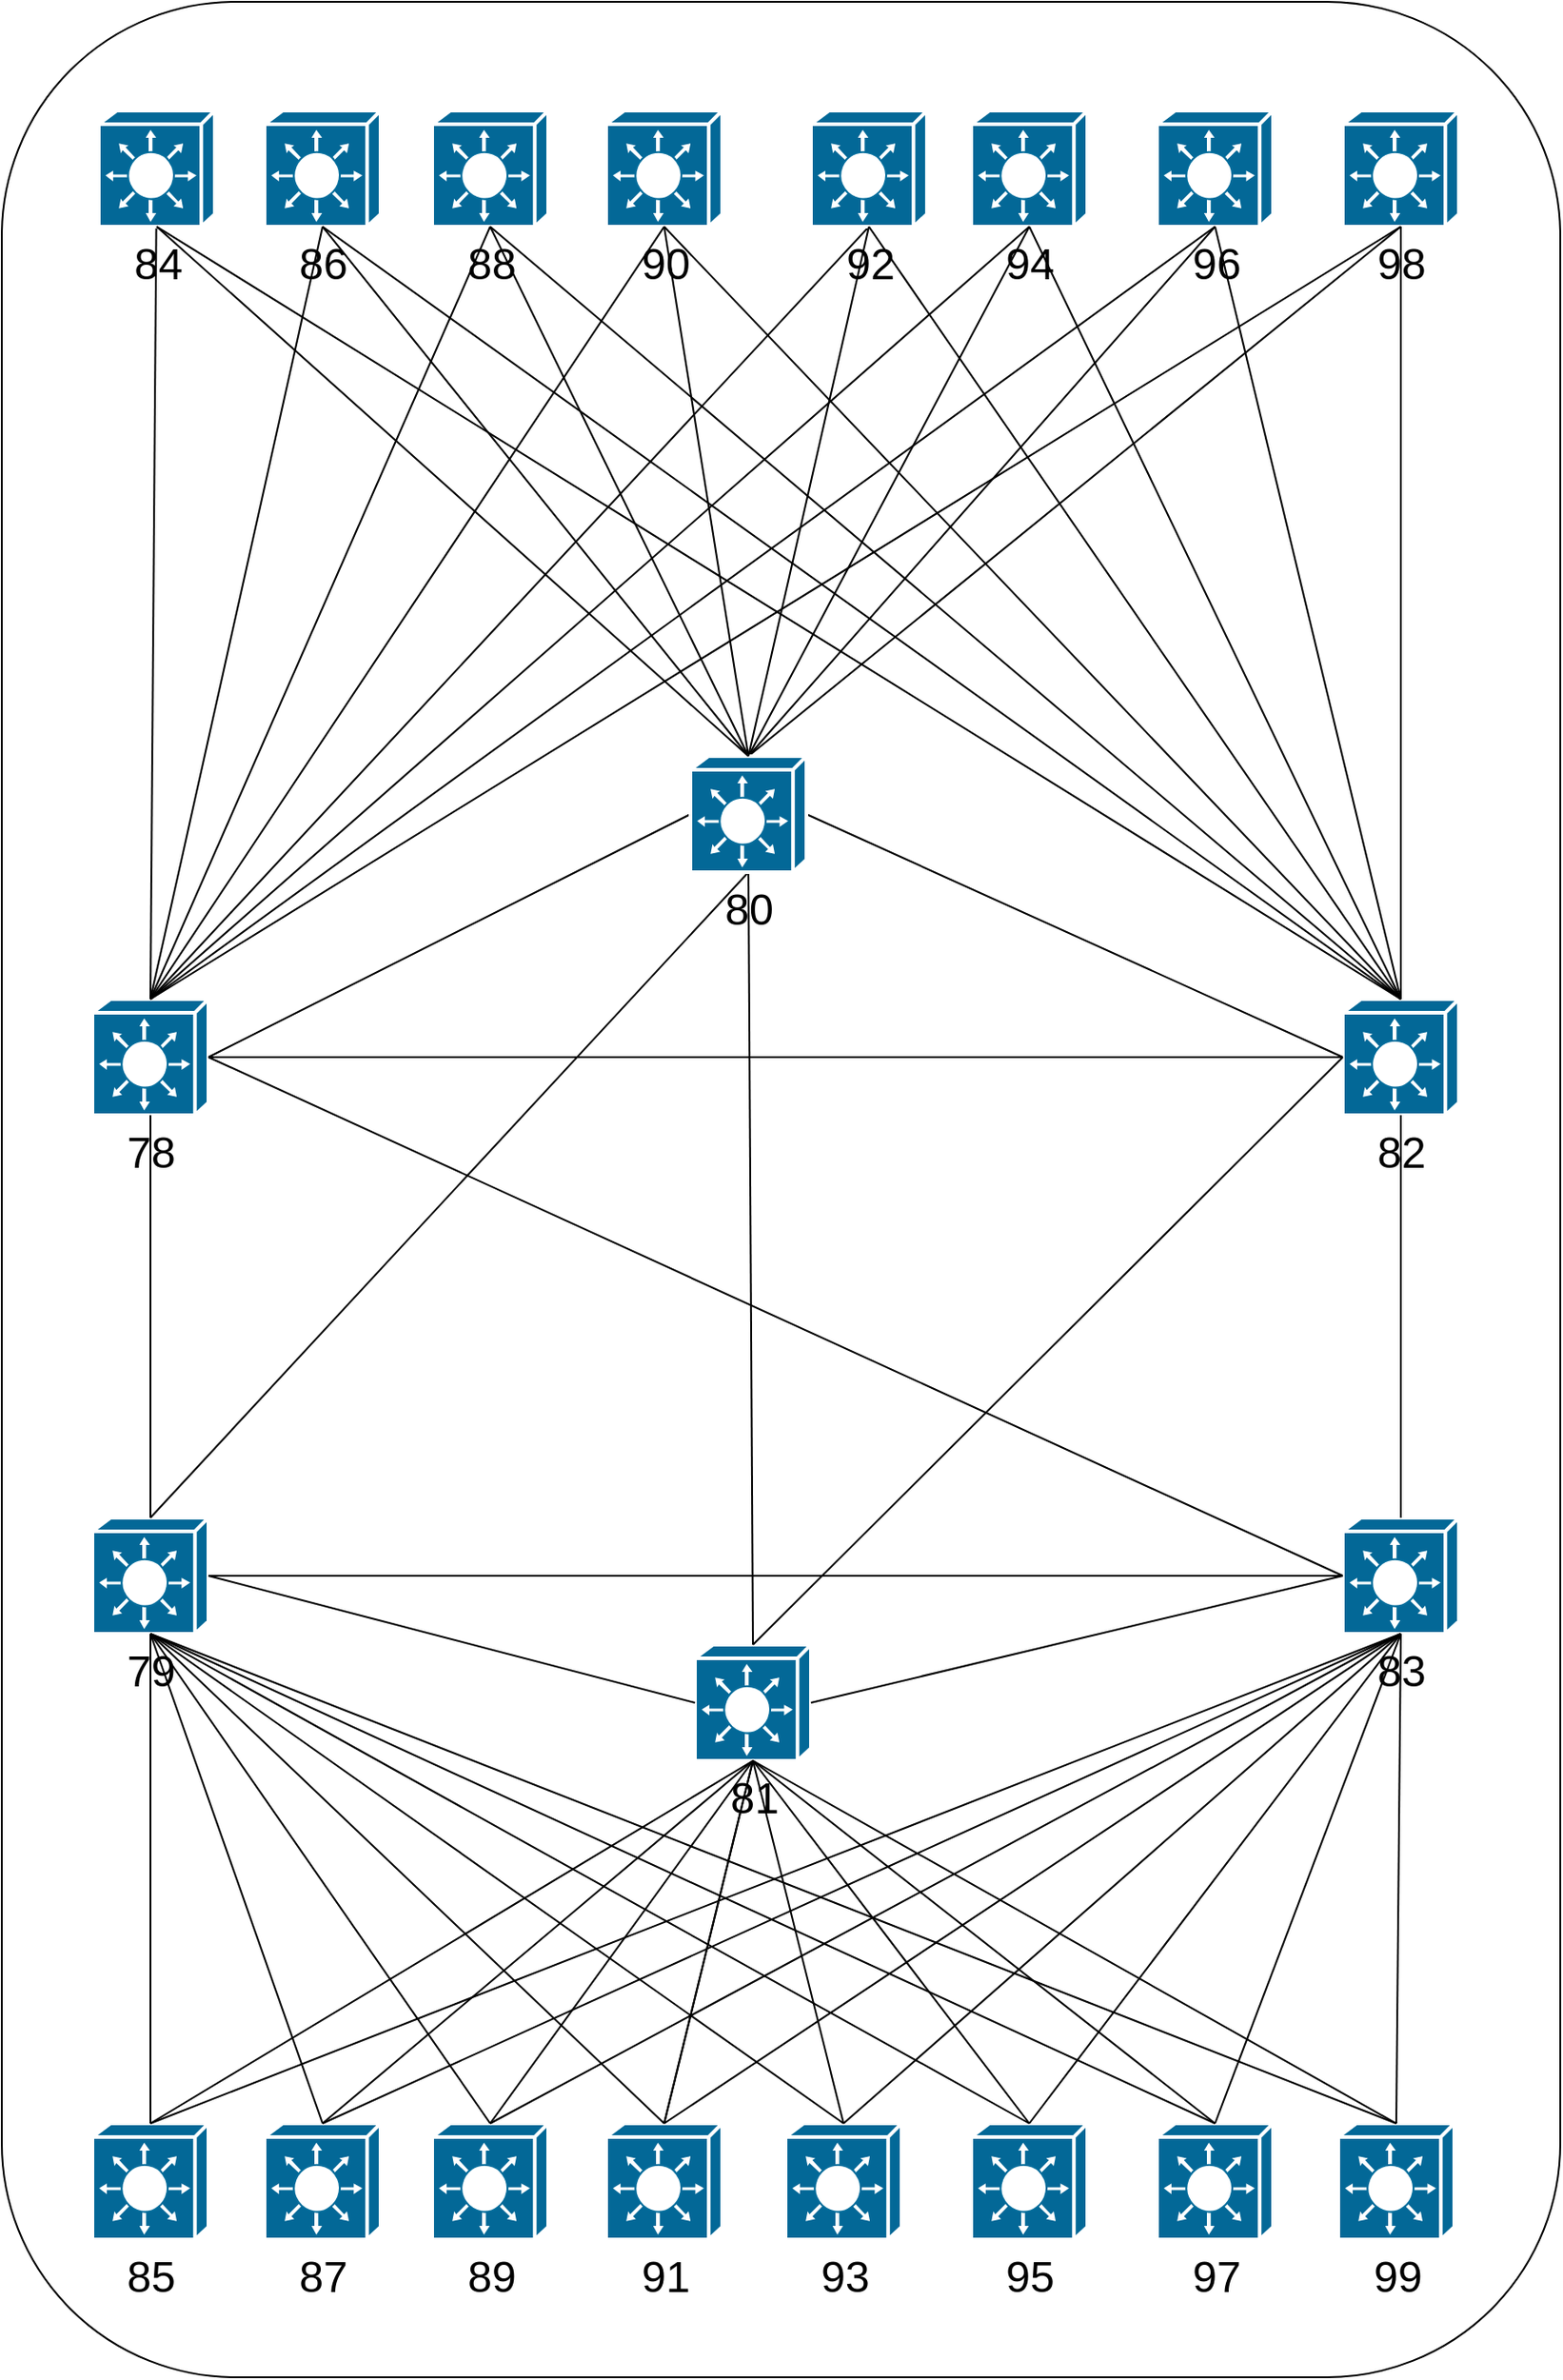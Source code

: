 <mxfile version="14.1.8" type="device"><diagram id="rjde7laMvs6sN96tIrLQ" name="第 1 页"><mxGraphModel dx="5938" dy="4335" grid="1" gridSize="10" guides="1" tooltips="1" connect="1" arrows="1" fold="1" page="1" pageScale="1" pageWidth="827" pageHeight="1169" math="0" shadow="0"><root><mxCell id="0"/><mxCell id="1" parent="0"/><mxCell id="GCn8qWhT5iNc4XvCIZ07-1" value="" style="rounded=1;whiteSpace=wrap;html=1;" vertex="1" parent="1"><mxGeometry x="-2080" y="-1810" width="860" height="1310" as="geometry"/></mxCell><mxCell id="k5Slgiz3u0Eqy7hsrKSK-93" value="&lt;font style=&quot;font-size: 24px&quot;&gt;78&lt;/font&gt;" style="shape=mxgraph.cisco.switches.layer_3_switch;html=1;pointerEvents=1;dashed=0;fillColor=#036897;strokeColor=#ffffff;strokeWidth=2;verticalLabelPosition=bottom;verticalAlign=top;align=center;outlineConnect=0;" parent="1" vertex="1"><mxGeometry x="-2030" y="-1260" width="64" height="64" as="geometry"/></mxCell><mxCell id="k5Slgiz3u0Eqy7hsrKSK-94" value="&lt;font style=&quot;font-size: 24px&quot;&gt;79&lt;/font&gt;" style="shape=mxgraph.cisco.switches.layer_3_switch;html=1;pointerEvents=1;dashed=0;fillColor=#036897;strokeColor=#ffffff;strokeWidth=2;verticalLabelPosition=bottom;verticalAlign=top;align=center;outlineConnect=0;" parent="1" vertex="1"><mxGeometry x="-2030" y="-974" width="64" height="64" as="geometry"/></mxCell><mxCell id="k5Slgiz3u0Eqy7hsrKSK-96" value="&lt;font style=&quot;font-size: 24px&quot;&gt;81&lt;/font&gt;" style="shape=mxgraph.cisco.switches.layer_3_switch;html=1;pointerEvents=1;dashed=0;fillColor=#036897;strokeColor=#ffffff;strokeWidth=2;verticalLabelPosition=bottom;verticalAlign=top;align=center;outlineConnect=0;" parent="1" vertex="1"><mxGeometry x="-1697.5" y="-904" width="64" height="64" as="geometry"/></mxCell><mxCell id="k5Slgiz3u0Eqy7hsrKSK-97" value="&lt;span style=&quot;font-size: 24px&quot;&gt;82&lt;/span&gt;" style="shape=mxgraph.cisco.switches.layer_3_switch;html=1;pointerEvents=1;dashed=0;fillColor=#036897;strokeColor=#ffffff;strokeWidth=2;verticalLabelPosition=bottom;verticalAlign=top;align=center;outlineConnect=0;" parent="1" vertex="1"><mxGeometry x="-1340" y="-1260" width="64" height="64" as="geometry"/></mxCell><mxCell id="k5Slgiz3u0Eqy7hsrKSK-98" value="&lt;font style=&quot;font-size: 24px&quot;&gt;83&lt;/font&gt;" style="shape=mxgraph.cisco.switches.layer_3_switch;html=1;pointerEvents=1;dashed=0;fillColor=#036897;strokeColor=#ffffff;strokeWidth=2;verticalLabelPosition=bottom;verticalAlign=top;align=center;outlineConnect=0;" parent="1" vertex="1"><mxGeometry x="-1340" y="-974" width="64" height="64" as="geometry"/></mxCell><mxCell id="k5Slgiz3u0Eqy7hsrKSK-100" value="&lt;font style=&quot;font-size: 24px&quot;&gt;85&lt;/font&gt;" style="shape=mxgraph.cisco.switches.layer_3_switch;html=1;pointerEvents=1;dashed=0;fillColor=#036897;strokeColor=#ffffff;strokeWidth=2;verticalLabelPosition=bottom;verticalAlign=top;align=center;outlineConnect=0;" parent="1" vertex="1"><mxGeometry x="-2030" y="-640" width="64" height="64" as="geometry"/></mxCell><mxCell id="k5Slgiz3u0Eqy7hsrKSK-101" value="&lt;font style=&quot;font-size: 24px&quot;&gt;86&lt;/font&gt;" style="shape=mxgraph.cisco.switches.layer_3_switch;html=1;pointerEvents=1;dashed=0;fillColor=#036897;strokeColor=#ffffff;strokeWidth=2;verticalLabelPosition=bottom;verticalAlign=top;align=center;outlineConnect=0;" parent="1" vertex="1"><mxGeometry x="-1935" y="-1750" width="64" height="64" as="geometry"/></mxCell><mxCell id="k5Slgiz3u0Eqy7hsrKSK-102" value="&lt;font style=&quot;font-size: 24px&quot;&gt;87&lt;/font&gt;" style="shape=mxgraph.cisco.switches.layer_3_switch;html=1;pointerEvents=1;dashed=0;fillColor=#036897;strokeColor=#ffffff;strokeWidth=2;verticalLabelPosition=bottom;verticalAlign=top;align=center;outlineConnect=0;" parent="1" vertex="1"><mxGeometry x="-1935" y="-640" width="64" height="64" as="geometry"/></mxCell><mxCell id="k5Slgiz3u0Eqy7hsrKSK-103" value="&lt;font style=&quot;font-size: 24px&quot;&gt;88&lt;/font&gt;" style="shape=mxgraph.cisco.switches.layer_3_switch;html=1;pointerEvents=1;dashed=0;fillColor=#036897;strokeColor=#ffffff;strokeWidth=2;verticalLabelPosition=bottom;verticalAlign=top;align=center;outlineConnect=0;" parent="1" vertex="1"><mxGeometry x="-1842.5" y="-1750" width="64" height="64" as="geometry"/></mxCell><mxCell id="k5Slgiz3u0Eqy7hsrKSK-104" value="&lt;font style=&quot;font-size: 24px&quot;&gt;89&lt;/font&gt;" style="shape=mxgraph.cisco.switches.layer_3_switch;html=1;pointerEvents=1;dashed=0;fillColor=#036897;strokeColor=#ffffff;strokeWidth=2;verticalLabelPosition=bottom;verticalAlign=top;align=center;outlineConnect=0;" parent="1" vertex="1"><mxGeometry x="-1842.5" y="-640" width="64" height="64" as="geometry"/></mxCell><mxCell id="k5Slgiz3u0Eqy7hsrKSK-105" value="&lt;font style=&quot;font-size: 24px&quot;&gt;90&lt;/font&gt;" style="shape=mxgraph.cisco.switches.layer_3_switch;html=1;pointerEvents=1;dashed=0;fillColor=#036897;strokeColor=#ffffff;strokeWidth=2;verticalLabelPosition=bottom;verticalAlign=top;align=center;outlineConnect=0;" parent="1" vertex="1"><mxGeometry x="-1746.5" y="-1750" width="64" height="64" as="geometry"/></mxCell><mxCell id="k5Slgiz3u0Eqy7hsrKSK-106" value="&lt;font style=&quot;font-size: 24px&quot;&gt;91&lt;/font&gt;" style="shape=mxgraph.cisco.switches.layer_3_switch;html=1;pointerEvents=1;dashed=0;fillColor=#036897;strokeColor=#ffffff;strokeWidth=2;verticalLabelPosition=bottom;verticalAlign=top;align=center;outlineConnect=0;" parent="1" vertex="1"><mxGeometry x="-1746.5" y="-640" width="64" height="64" as="geometry"/></mxCell><mxCell id="k5Slgiz3u0Eqy7hsrKSK-108" value="&lt;font style=&quot;font-size: 24px&quot;&gt;93&lt;/font&gt;" style="shape=mxgraph.cisco.switches.layer_3_switch;html=1;pointerEvents=1;dashed=0;fillColor=#036897;strokeColor=#ffffff;strokeWidth=2;verticalLabelPosition=bottom;verticalAlign=top;align=center;outlineConnect=0;" parent="1" vertex="1"><mxGeometry x="-1647.5" y="-640" width="64" height="64" as="geometry"/></mxCell><mxCell id="k5Slgiz3u0Eqy7hsrKSK-109" value="&lt;font style=&quot;font-size: 24px&quot;&gt;94&lt;/font&gt;" style="shape=mxgraph.cisco.switches.layer_3_switch;html=1;pointerEvents=1;dashed=0;fillColor=#036897;strokeColor=#ffffff;strokeWidth=2;verticalLabelPosition=bottom;verticalAlign=top;align=center;outlineConnect=0;" parent="1" vertex="1"><mxGeometry x="-1545" y="-1750" width="64" height="64" as="geometry"/></mxCell><mxCell id="k5Slgiz3u0Eqy7hsrKSK-110" value="&lt;font style=&quot;font-size: 24px&quot;&gt;95&lt;/font&gt;" style="shape=mxgraph.cisco.switches.layer_3_switch;html=1;pointerEvents=1;dashed=0;fillColor=#036897;strokeColor=#ffffff;strokeWidth=2;verticalLabelPosition=bottom;verticalAlign=top;align=center;outlineConnect=0;" parent="1" vertex="1"><mxGeometry x="-1545" y="-640" width="64" height="64" as="geometry"/></mxCell><mxCell id="k5Slgiz3u0Eqy7hsrKSK-111" value="&lt;font style=&quot;font-size: 24px&quot;&gt;96&lt;/font&gt;" style="shape=mxgraph.cisco.switches.layer_3_switch;html=1;pointerEvents=1;dashed=0;fillColor=#036897;strokeColor=#ffffff;strokeWidth=2;verticalLabelPosition=bottom;verticalAlign=top;align=center;outlineConnect=0;" parent="1" vertex="1"><mxGeometry x="-1442.5" y="-1750" width="64" height="64" as="geometry"/></mxCell><mxCell id="k5Slgiz3u0Eqy7hsrKSK-112" value="&lt;font style=&quot;font-size: 24px&quot;&gt;97&lt;/font&gt;" style="shape=mxgraph.cisco.switches.layer_3_switch;html=1;pointerEvents=1;dashed=0;fillColor=#036897;strokeColor=#ffffff;strokeWidth=2;verticalLabelPosition=bottom;verticalAlign=top;align=center;outlineConnect=0;" parent="1" vertex="1"><mxGeometry x="-1442.5" y="-640" width="64" height="64" as="geometry"/></mxCell><mxCell id="k5Slgiz3u0Eqy7hsrKSK-113" value="&lt;font style=&quot;font-size: 24px&quot;&gt;98&lt;/font&gt;" style="shape=mxgraph.cisco.switches.layer_3_switch;html=1;pointerEvents=1;dashed=0;fillColor=#036897;strokeColor=#ffffff;strokeWidth=2;verticalLabelPosition=bottom;verticalAlign=top;align=center;outlineConnect=0;" parent="1" vertex="1"><mxGeometry x="-1340" y="-1750" width="64" height="64" as="geometry"/></mxCell><mxCell id="k5Slgiz3u0Eqy7hsrKSK-114" value="&lt;font style=&quot;font-size: 24px&quot;&gt;99&lt;/font&gt;" style="shape=mxgraph.cisco.switches.layer_3_switch;html=1;pointerEvents=1;dashed=0;fillColor=#036897;strokeColor=#ffffff;strokeWidth=2;verticalLabelPosition=bottom;verticalAlign=top;align=center;outlineConnect=0;" parent="1" vertex="1"><mxGeometry x="-1342.5" y="-640" width="64" height="64" as="geometry"/></mxCell><mxCell id="k5Slgiz3u0Eqy7hsrKSK-504" value="" style="endArrow=none;html=1;entryX=0.5;entryY=0;entryDx=0;entryDy=0;entryPerimeter=0;exitX=0.5;exitY=1;exitDx=0;exitDy=0;exitPerimeter=0;" parent="1" source="k5Slgiz3u0Eqy7hsrKSK-93" target="k5Slgiz3u0Eqy7hsrKSK-94" edge="1"><mxGeometry width="50" height="50" relative="1" as="geometry"><mxPoint x="-2078" y="-454" as="sourcePoint"/><mxPoint x="-2028" y="-504" as="targetPoint"/></mxGeometry></mxCell><mxCell id="k5Slgiz3u0Eqy7hsrKSK-505" value="" style="endArrow=none;html=1;exitX=1;exitY=0.5;exitDx=0;exitDy=0;exitPerimeter=0;entryX=0;entryY=0.5;entryDx=0;entryDy=0;entryPerimeter=0;" parent="1" source="k5Slgiz3u0Eqy7hsrKSK-93" target="k5Slgiz3u0Eqy7hsrKSK-95" edge="1"><mxGeometry width="50" height="50" relative="1" as="geometry"><mxPoint x="-2078" y="-454" as="sourcePoint"/><mxPoint x="-2028" y="-504" as="targetPoint"/></mxGeometry></mxCell><mxCell id="k5Slgiz3u0Eqy7hsrKSK-506" value="" style="endArrow=none;html=1;exitX=1;exitY=0.5;exitDx=0;exitDy=0;exitPerimeter=0;entryX=0;entryY=0.5;entryDx=0;entryDy=0;entryPerimeter=0;" parent="1" source="k5Slgiz3u0Eqy7hsrKSK-93" target="k5Slgiz3u0Eqy7hsrKSK-98" edge="1"><mxGeometry width="50" height="50" relative="1" as="geometry"><mxPoint x="-2138" y="-264" as="sourcePoint"/><mxPoint x="-2028" y="-504" as="targetPoint"/></mxGeometry></mxCell><mxCell id="k5Slgiz3u0Eqy7hsrKSK-507" value="" style="endArrow=none;html=1;exitX=0;exitY=0.5;exitDx=0;exitDy=0;exitPerimeter=0;entryX=1;entryY=0.5;entryDx=0;entryDy=0;entryPerimeter=0;" parent="1" source="k5Slgiz3u0Eqy7hsrKSK-97" target="k5Slgiz3u0Eqy7hsrKSK-93" edge="1"><mxGeometry width="50" height="50" relative="1" as="geometry"><mxPoint x="-2608" y="-174" as="sourcePoint"/><mxPoint x="-2338" y="-284" as="targetPoint"/></mxGeometry></mxCell><mxCell id="k5Slgiz3u0Eqy7hsrKSK-508" value="" style="endArrow=none;html=1;entryX=0.5;entryY=0;entryDx=0;entryDy=0;entryPerimeter=0;" parent="1" source="k5Slgiz3u0Eqy7hsrKSK-99" target="k5Slgiz3u0Eqy7hsrKSK-93" edge="1"><mxGeometry width="50" height="50" relative="1" as="geometry"><mxPoint x="-2110" y="-1722" as="sourcePoint"/><mxPoint x="-2678" y="66" as="targetPoint"/></mxGeometry></mxCell><mxCell id="k5Slgiz3u0Eqy7hsrKSK-509" value="" style="endArrow=none;html=1;entryX=0.5;entryY=0;entryDx=0;entryDy=0;entryPerimeter=0;exitX=0.5;exitY=1;exitDx=0;exitDy=0;exitPerimeter=0;" parent="1" source="k5Slgiz3u0Eqy7hsrKSK-103" target="k5Slgiz3u0Eqy7hsrKSK-93" edge="1"><mxGeometry width="50" height="50" relative="1" as="geometry"><mxPoint x="-2178" y="-174" as="sourcePoint"/><mxPoint x="-2128" y="-224" as="targetPoint"/></mxGeometry></mxCell><mxCell id="k5Slgiz3u0Eqy7hsrKSK-510" value="" style="endArrow=none;html=1;exitX=0.5;exitY=0;exitDx=0;exitDy=0;exitPerimeter=0;entryX=0.5;entryY=1;entryDx=0;entryDy=0;entryPerimeter=0;" parent="1" source="k5Slgiz3u0Eqy7hsrKSK-93" target="k5Slgiz3u0Eqy7hsrKSK-105" edge="1"><mxGeometry width="50" height="50" relative="1" as="geometry"><mxPoint x="-2178" y="-174" as="sourcePoint"/><mxPoint x="-2128" y="-224" as="targetPoint"/></mxGeometry></mxCell><mxCell id="k5Slgiz3u0Eqy7hsrKSK-511" value="" style="endArrow=none;html=1;entryX=0.5;entryY=0;entryDx=0;entryDy=0;entryPerimeter=0;exitX=0.5;exitY=1;exitDx=0;exitDy=0;exitPerimeter=0;" parent="1" source="k5Slgiz3u0Eqy7hsrKSK-101" target="k5Slgiz3u0Eqy7hsrKSK-93" edge="1"><mxGeometry width="50" height="50" relative="1" as="geometry"><mxPoint x="-2178" y="-174" as="sourcePoint"/><mxPoint x="-2128" y="-224" as="targetPoint"/></mxGeometry></mxCell><mxCell id="k5Slgiz3u0Eqy7hsrKSK-512" value="" style="endArrow=none;html=1;exitX=0.5;exitY=1;exitDx=0;exitDy=0;exitPerimeter=0;entryX=0.5;entryY=0;entryDx=0;entryDy=0;entryPerimeter=0;" parent="1" source="k5Slgiz3u0Eqy7hsrKSK-107" target="k5Slgiz3u0Eqy7hsrKSK-93" edge="1"><mxGeometry width="50" height="50" relative="1" as="geometry"><mxPoint x="-2178" y="-174" as="sourcePoint"/><mxPoint x="-1998" y="-1254" as="targetPoint"/></mxGeometry></mxCell><mxCell id="k5Slgiz3u0Eqy7hsrKSK-513" value="" style="endArrow=none;html=1;exitX=0.5;exitY=0;exitDx=0;exitDy=0;exitPerimeter=0;entryX=0.5;entryY=1;entryDx=0;entryDy=0;entryPerimeter=0;" parent="1" source="k5Slgiz3u0Eqy7hsrKSK-93" target="k5Slgiz3u0Eqy7hsrKSK-111" edge="1"><mxGeometry width="50" height="50" relative="1" as="geometry"><mxPoint x="-2178" y="-374" as="sourcePoint"/><mxPoint x="-2128" y="-424" as="targetPoint"/></mxGeometry></mxCell><mxCell id="k5Slgiz3u0Eqy7hsrKSK-517" value="" style="endArrow=none;html=1;exitX=0.5;exitY=1;exitDx=0;exitDy=0;exitPerimeter=0;entryX=0.5;entryY=0;entryDx=0;entryDy=0;entryPerimeter=0;" parent="1" source="k5Slgiz3u0Eqy7hsrKSK-113" target="k5Slgiz3u0Eqy7hsrKSK-93" edge="1"><mxGeometry width="50" height="50" relative="1" as="geometry"><mxPoint x="-2628" y="26" as="sourcePoint"/><mxPoint x="-2578" y="-24" as="targetPoint"/></mxGeometry></mxCell><mxCell id="k5Slgiz3u0Eqy7hsrKSK-518" value="" style="endArrow=none;html=1;entryX=0.5;entryY=0;entryDx=0;entryDy=0;entryPerimeter=0;exitX=0.5;exitY=1;exitDx=0;exitDy=0;exitPerimeter=0;" parent="1" source="k5Slgiz3u0Eqy7hsrKSK-95" target="k5Slgiz3u0Eqy7hsrKSK-94" edge="1"><mxGeometry width="50" height="50" relative="1" as="geometry"><mxPoint x="-2628" y="-374" as="sourcePoint"/><mxPoint x="-2578" y="-424" as="targetPoint"/></mxGeometry></mxCell><mxCell id="k5Slgiz3u0Eqy7hsrKSK-519" value="" style="endArrow=none;html=1;entryX=1;entryY=0.5;entryDx=0;entryDy=0;entryPerimeter=0;exitX=0;exitY=0.5;exitDx=0;exitDy=0;exitPerimeter=0;" parent="1" source="k5Slgiz3u0Eqy7hsrKSK-96" target="k5Slgiz3u0Eqy7hsrKSK-94" edge="1"><mxGeometry width="50" height="50" relative="1" as="geometry"><mxPoint x="-2628" y="-374" as="sourcePoint"/><mxPoint x="-2578" y="-424" as="targetPoint"/></mxGeometry></mxCell><mxCell id="k5Slgiz3u0Eqy7hsrKSK-521" value="" style="endArrow=none;html=1;entryX=0;entryY=0.5;entryDx=0;entryDy=0;entryPerimeter=0;exitX=1;exitY=0.5;exitDx=0;exitDy=0;exitPerimeter=0;" parent="1" source="k5Slgiz3u0Eqy7hsrKSK-94" target="k5Slgiz3u0Eqy7hsrKSK-98" edge="1"><mxGeometry width="50" height="50" relative="1" as="geometry"><mxPoint x="-2628" y="-654" as="sourcePoint"/><mxPoint x="-2578" y="-704" as="targetPoint"/></mxGeometry></mxCell><mxCell id="k5Slgiz3u0Eqy7hsrKSK-522" value="" style="endArrow=none;html=1;entryX=0.5;entryY=1;entryDx=0;entryDy=0;entryPerimeter=0;exitX=0.5;exitY=0;exitDx=0;exitDy=0;exitPerimeter=0;" parent="1" source="k5Slgiz3u0Eqy7hsrKSK-100" target="k5Slgiz3u0Eqy7hsrKSK-94" edge="1"><mxGeometry width="50" height="50" relative="1" as="geometry"><mxPoint x="-2628" y="-454" as="sourcePoint"/><mxPoint x="-2578" y="-504" as="targetPoint"/></mxGeometry></mxCell><mxCell id="k5Slgiz3u0Eqy7hsrKSK-523" value="" style="endArrow=none;html=1;entryX=0.5;entryY=1;entryDx=0;entryDy=0;entryPerimeter=0;exitX=0.5;exitY=0;exitDx=0;exitDy=0;exitPerimeter=0;" parent="1" source="k5Slgiz3u0Eqy7hsrKSK-102" target="k5Slgiz3u0Eqy7hsrKSK-94" edge="1"><mxGeometry width="50" height="50" relative="1" as="geometry"><mxPoint x="-2398" y="-274" as="sourcePoint"/><mxPoint x="-2578" y="-504" as="targetPoint"/></mxGeometry></mxCell><mxCell id="k5Slgiz3u0Eqy7hsrKSK-524" value="" style="endArrow=none;html=1;entryX=0.5;entryY=0;entryDx=0;entryDy=0;entryPerimeter=0;exitX=0.5;exitY=1;exitDx=0;exitDy=0;exitPerimeter=0;" parent="1" source="k5Slgiz3u0Eqy7hsrKSK-94" target="k5Slgiz3u0Eqy7hsrKSK-104" edge="1"><mxGeometry width="50" height="50" relative="1" as="geometry"><mxPoint x="-2628" y="-454" as="sourcePoint"/><mxPoint x="-2578" y="-504" as="targetPoint"/></mxGeometry></mxCell><mxCell id="k5Slgiz3u0Eqy7hsrKSK-525" value="" style="endArrow=none;html=1;entryX=0.5;entryY=1;entryDx=0;entryDy=0;entryPerimeter=0;exitX=0.5;exitY=0;exitDx=0;exitDy=0;exitPerimeter=0;" parent="1" source="k5Slgiz3u0Eqy7hsrKSK-108" target="k5Slgiz3u0Eqy7hsrKSK-94" edge="1"><mxGeometry width="50" height="50" relative="1" as="geometry"><mxPoint x="-2628" y="-454" as="sourcePoint"/><mxPoint x="-2578" y="-504" as="targetPoint"/></mxGeometry></mxCell><mxCell id="k5Slgiz3u0Eqy7hsrKSK-526" value="" style="endArrow=none;html=1;entryX=0.5;entryY=1;entryDx=0;entryDy=0;entryPerimeter=0;exitX=0.5;exitY=0;exitDx=0;exitDy=0;exitPerimeter=0;" parent="1" source="k5Slgiz3u0Eqy7hsrKSK-112" target="k5Slgiz3u0Eqy7hsrKSK-94" edge="1"><mxGeometry width="50" height="50" relative="1" as="geometry"><mxPoint x="-2628" y="-454" as="sourcePoint"/><mxPoint x="-2578" y="-504" as="targetPoint"/></mxGeometry></mxCell><mxCell id="k5Slgiz3u0Eqy7hsrKSK-527" value="" style="endArrow=none;html=1;entryX=0.5;entryY=1;entryDx=0;entryDy=0;entryPerimeter=0;exitX=0.5;exitY=0;exitDx=0;exitDy=0;exitPerimeter=0;" parent="1" source="k5Slgiz3u0Eqy7hsrKSK-110" target="k5Slgiz3u0Eqy7hsrKSK-94" edge="1"><mxGeometry width="50" height="50" relative="1" as="geometry"><mxPoint x="-2628" y="-454" as="sourcePoint"/><mxPoint x="-2578" y="-504" as="targetPoint"/></mxGeometry></mxCell><mxCell id="k5Slgiz3u0Eqy7hsrKSK-528" value="" style="endArrow=none;html=1;entryX=0.5;entryY=1;entryDx=0;entryDy=0;entryPerimeter=0;exitX=0.5;exitY=0;exitDx=0;exitDy=0;exitPerimeter=0;" parent="1" source="k5Slgiz3u0Eqy7hsrKSK-114" target="k5Slgiz3u0Eqy7hsrKSK-94" edge="1"><mxGeometry width="50" height="50" relative="1" as="geometry"><mxPoint x="-2628" y="-454" as="sourcePoint"/><mxPoint x="-2578" y="-504" as="targetPoint"/></mxGeometry></mxCell><mxCell id="k5Slgiz3u0Eqy7hsrKSK-529" value="" style="endArrow=none;html=1;exitX=0.5;exitY=1;exitDx=0;exitDy=0;exitPerimeter=0;entryX=0.5;entryY=0;entryDx=0;entryDy=0;entryPerimeter=0;" parent="1" source="k5Slgiz3u0Eqy7hsrKSK-95" target="k5Slgiz3u0Eqy7hsrKSK-96" edge="1"><mxGeometry width="50" height="50" relative="1" as="geometry"><mxPoint x="-2628" y="-454" as="sourcePoint"/><mxPoint x="-2988" y="-474" as="targetPoint"/></mxGeometry></mxCell><mxCell id="k5Slgiz3u0Eqy7hsrKSK-531" value="" style="endArrow=none;html=1;entryX=0.5;entryY=1;entryDx=0;entryDy=0;entryPerimeter=0;exitX=0.5;exitY=0;exitDx=0;exitDy=0;exitPerimeter=0;" parent="1" source="k5Slgiz3u0Eqy7hsrKSK-95" target="k5Slgiz3u0Eqy7hsrKSK-101" edge="1"><mxGeometry width="50" height="50" relative="1" as="geometry"><mxPoint x="-2578" y="-144" as="sourcePoint"/><mxPoint x="-2528" y="-194" as="targetPoint"/></mxGeometry></mxCell><mxCell id="k5Slgiz3u0Eqy7hsrKSK-532" value="" style="endArrow=none;html=1;entryX=0.5;entryY=1;entryDx=0;entryDy=0;entryPerimeter=0;exitX=0.5;exitY=0;exitDx=0;exitDy=0;exitPerimeter=0;" parent="1" source="k5Slgiz3u0Eqy7hsrKSK-95" target="k5Slgiz3u0Eqy7hsrKSK-103" edge="1"><mxGeometry width="50" height="50" relative="1" as="geometry"><mxPoint x="-2578" y="-144" as="sourcePoint"/><mxPoint x="-2528" y="-194" as="targetPoint"/></mxGeometry></mxCell><mxCell id="k5Slgiz3u0Eqy7hsrKSK-534" value="" style="endArrow=none;html=1;entryX=0.5;entryY=1;entryDx=0;entryDy=0;entryPerimeter=0;exitX=0.5;exitY=0;exitDx=0;exitDy=0;exitPerimeter=0;" parent="1" source="k5Slgiz3u0Eqy7hsrKSK-95" target="k5Slgiz3u0Eqy7hsrKSK-105" edge="1"><mxGeometry width="50" height="50" relative="1" as="geometry"><mxPoint x="-2578" y="-144" as="sourcePoint"/><mxPoint x="-2528" y="-194" as="targetPoint"/></mxGeometry></mxCell><mxCell id="k5Slgiz3u0Eqy7hsrKSK-535" value="" style="endArrow=none;html=1;exitX=0.5;exitY=0;exitDx=0;exitDy=0;exitPerimeter=0;entryX=0.5;entryY=1;entryDx=0;entryDy=0;entryPerimeter=0;" parent="1" source="k5Slgiz3u0Eqy7hsrKSK-95" target="k5Slgiz3u0Eqy7hsrKSK-111" edge="1"><mxGeometry width="50" height="50" relative="1" as="geometry"><mxPoint x="-2578" y="-344" as="sourcePoint"/><mxPoint x="-2528" y="-394" as="targetPoint"/></mxGeometry></mxCell><mxCell id="k5Slgiz3u0Eqy7hsrKSK-537" value="" style="endArrow=none;html=1;exitX=0.5;exitY=0;exitDx=0;exitDy=0;exitPerimeter=0;entryX=0.5;entryY=1;entryDx=0;entryDy=0;entryPerimeter=0;" parent="1" source="k5Slgiz3u0Eqy7hsrKSK-95" target="k5Slgiz3u0Eqy7hsrKSK-109" edge="1"><mxGeometry width="50" height="50" relative="1" as="geometry"><mxPoint x="-2578" y="-344" as="sourcePoint"/><mxPoint x="-2528" y="-394" as="targetPoint"/></mxGeometry></mxCell><mxCell id="k5Slgiz3u0Eqy7hsrKSK-538" value="" style="endArrow=none;html=1;exitX=0.5;exitY=1;exitDx=0;exitDy=0;exitPerimeter=0;entryX=0.5;entryY=0;entryDx=0;entryDy=0;entryPerimeter=0;" parent="1" source="k5Slgiz3u0Eqy7hsrKSK-113" target="k5Slgiz3u0Eqy7hsrKSK-95" edge="1"><mxGeometry width="50" height="50" relative="1" as="geometry"><mxPoint x="-2508" y="146" as="sourcePoint"/><mxPoint x="-2458" y="96" as="targetPoint"/></mxGeometry></mxCell><mxCell id="k5Slgiz3u0Eqy7hsrKSK-539" value="" style="endArrow=none;html=1;entryX=0.5;entryY=0;entryDx=0;entryDy=0;entryPerimeter=0;exitX=0;exitY=0.5;exitDx=0;exitDy=0;exitPerimeter=0;" parent="1" source="k5Slgiz3u0Eqy7hsrKSK-97" target="k5Slgiz3u0Eqy7hsrKSK-96" edge="1"><mxGeometry width="50" height="50" relative="1" as="geometry"><mxPoint x="-1320" y="-1180" as="sourcePoint"/><mxPoint x="-2458" y="-504" as="targetPoint"/></mxGeometry></mxCell><mxCell id="k5Slgiz3u0Eqy7hsrKSK-540" value="" style="endArrow=none;html=1;entryX=1;entryY=0.5;entryDx=0;entryDy=0;entryPerimeter=0;exitX=0;exitY=0.5;exitDx=0;exitDy=0;exitPerimeter=0;" parent="1" source="k5Slgiz3u0Eqy7hsrKSK-98" target="k5Slgiz3u0Eqy7hsrKSK-96" edge="1"><mxGeometry width="50" height="50" relative="1" as="geometry"><mxPoint x="-2508" y="-314" as="sourcePoint"/><mxPoint x="-2458" y="-364" as="targetPoint"/></mxGeometry></mxCell><mxCell id="k5Slgiz3u0Eqy7hsrKSK-541" value="" style="endArrow=none;html=1;entryX=0.5;entryY=1;entryDx=0;entryDy=0;entryPerimeter=0;exitX=0.5;exitY=0;exitDx=0;exitDy=0;exitPerimeter=0;" parent="1" source="k5Slgiz3u0Eqy7hsrKSK-100" target="k5Slgiz3u0Eqy7hsrKSK-96" edge="1"><mxGeometry width="50" height="50" relative="1" as="geometry"><mxPoint x="-2508" y="-314" as="sourcePoint"/><mxPoint x="-2458" y="-364" as="targetPoint"/></mxGeometry></mxCell><mxCell id="k5Slgiz3u0Eqy7hsrKSK-543" value="" style="endArrow=none;html=1;entryX=0.5;entryY=1;entryDx=0;entryDy=0;entryPerimeter=0;exitX=0.5;exitY=0;exitDx=0;exitDy=0;exitPerimeter=0;" parent="1" source="k5Slgiz3u0Eqy7hsrKSK-106" target="k5Slgiz3u0Eqy7hsrKSK-96" edge="1"><mxGeometry width="50" height="50" relative="1" as="geometry"><mxPoint x="-2508" y="-314" as="sourcePoint"/><mxPoint x="-2458" y="-364" as="targetPoint"/></mxGeometry></mxCell><mxCell id="k5Slgiz3u0Eqy7hsrKSK-545" value="" style="endArrow=none;html=1;entryX=0.5;entryY=1;entryDx=0;entryDy=0;entryPerimeter=0;exitX=0.5;exitY=0;exitDx=0;exitDy=0;exitPerimeter=0;" parent="1" source="k5Slgiz3u0Eqy7hsrKSK-104" target="k5Slgiz3u0Eqy7hsrKSK-96" edge="1"><mxGeometry width="50" height="50" relative="1" as="geometry"><mxPoint x="-2508" y="-314" as="sourcePoint"/><mxPoint x="-2458" y="-364" as="targetPoint"/></mxGeometry></mxCell><mxCell id="k5Slgiz3u0Eqy7hsrKSK-546" value="" style="endArrow=none;html=1;exitX=0.5;exitY=0;exitDx=0;exitDy=0;exitPerimeter=0;entryX=0.5;entryY=1;entryDx=0;entryDy=0;entryPerimeter=0;" parent="1" source="k5Slgiz3u0Eqy7hsrKSK-106" target="k5Slgiz3u0Eqy7hsrKSK-96" edge="1"><mxGeometry width="50" height="50" relative="1" as="geometry"><mxPoint x="-2508" y="-514" as="sourcePoint"/><mxPoint x="-2458" y="-564" as="targetPoint"/></mxGeometry></mxCell><mxCell id="k5Slgiz3u0Eqy7hsrKSK-547" value="" style="endArrow=none;html=1;entryX=0.5;entryY=1;entryDx=0;entryDy=0;entryPerimeter=0;exitX=0.5;exitY=0;exitDx=0;exitDy=0;exitPerimeter=0;" parent="1" source="k5Slgiz3u0Eqy7hsrKSK-108" target="k5Slgiz3u0Eqy7hsrKSK-96" edge="1"><mxGeometry width="50" height="50" relative="1" as="geometry"><mxPoint x="-2508" y="-314" as="sourcePoint"/><mxPoint x="-2458" y="-364" as="targetPoint"/></mxGeometry></mxCell><mxCell id="k5Slgiz3u0Eqy7hsrKSK-548" value="" style="endArrow=none;html=1;entryX=0.5;entryY=0;entryDx=0;entryDy=0;entryPerimeter=0;exitX=0.5;exitY=1;exitDx=0;exitDy=0;exitPerimeter=0;" parent="1" source="k5Slgiz3u0Eqy7hsrKSK-96" target="k5Slgiz3u0Eqy7hsrKSK-110" edge="1"><mxGeometry width="50" height="50" relative="1" as="geometry"><mxPoint x="-2508" y="-514" as="sourcePoint"/><mxPoint x="-2458" y="-564" as="targetPoint"/></mxGeometry></mxCell><mxCell id="k5Slgiz3u0Eqy7hsrKSK-549" value="" style="endArrow=none;html=1;entryX=0.5;entryY=0;entryDx=0;entryDy=0;entryPerimeter=0;exitX=0.5;exitY=1;exitDx=0;exitDy=0;exitPerimeter=0;" parent="1" source="k5Slgiz3u0Eqy7hsrKSK-96" target="k5Slgiz3u0Eqy7hsrKSK-102" edge="1"><mxGeometry width="50" height="50" relative="1" as="geometry"><mxPoint x="-2508" y="-514" as="sourcePoint"/><mxPoint x="-2458" y="-564" as="targetPoint"/></mxGeometry></mxCell><mxCell id="k5Slgiz3u0Eqy7hsrKSK-550" value="" style="endArrow=none;html=1;entryX=0.5;entryY=0;entryDx=0;entryDy=0;entryPerimeter=0;exitX=0.5;exitY=1;exitDx=0;exitDy=0;exitPerimeter=0;" parent="1" source="k5Slgiz3u0Eqy7hsrKSK-96" target="k5Slgiz3u0Eqy7hsrKSK-114" edge="1"><mxGeometry width="50" height="50" relative="1" as="geometry"><mxPoint x="-2508" y="-514" as="sourcePoint"/><mxPoint x="-2458" y="-564" as="targetPoint"/></mxGeometry></mxCell><mxCell id="k5Slgiz3u0Eqy7hsrKSK-551" value="" style="endArrow=none;html=1;exitX=0.5;exitY=1;exitDx=0;exitDy=0;exitPerimeter=0;entryX=0.5;entryY=0;entryDx=0;entryDy=0;entryPerimeter=0;" parent="1" source="k5Slgiz3u0Eqy7hsrKSK-97" target="k5Slgiz3u0Eqy7hsrKSK-98" edge="1"><mxGeometry width="50" height="50" relative="1" as="geometry"><mxPoint x="-2508" y="-114" as="sourcePoint"/><mxPoint x="-2458" y="-164" as="targetPoint"/></mxGeometry></mxCell><mxCell id="k5Slgiz3u0Eqy7hsrKSK-552" value="" style="endArrow=none;html=1;entryX=0.5;entryY=0;entryDx=0;entryDy=0;entryPerimeter=0;exitX=0.5;exitY=1;exitDx=0;exitDy=0;exitPerimeter=0;" parent="1" source="k5Slgiz3u0Eqy7hsrKSK-101" target="k5Slgiz3u0Eqy7hsrKSK-97" edge="1"><mxGeometry width="50" height="50" relative="1" as="geometry"><mxPoint x="-1838" y="396" as="sourcePoint"/><mxPoint x="-2248" y="276" as="targetPoint"/></mxGeometry></mxCell><mxCell id="k5Slgiz3u0Eqy7hsrKSK-556" value="" style="endArrow=none;html=1;entryX=0.5;entryY=0;entryDx=0;entryDy=0;entryPerimeter=0;exitX=0.5;exitY=1;exitDx=0;exitDy=0;exitPerimeter=0;" parent="1" source="k5Slgiz3u0Eqy7hsrKSK-103" target="k5Slgiz3u0Eqy7hsrKSK-97" edge="1"><mxGeometry width="50" height="50" relative="1" as="geometry"><mxPoint x="-2508" y="86" as="sourcePoint"/><mxPoint x="-2458" y="36" as="targetPoint"/></mxGeometry></mxCell><mxCell id="k5Slgiz3u0Eqy7hsrKSK-557" value="" style="endArrow=none;html=1;exitX=1;exitY=0.5;exitDx=0;exitDy=0;exitPerimeter=0;entryX=0;entryY=0.5;entryDx=0;entryDy=0;entryPerimeter=0;" parent="1" source="k5Slgiz3u0Eqy7hsrKSK-95" target="k5Slgiz3u0Eqy7hsrKSK-97" edge="1"><mxGeometry width="50" height="50" relative="1" as="geometry"><mxPoint x="-2508" y="-114" as="sourcePoint"/><mxPoint x="-2458" y="-164" as="targetPoint"/></mxGeometry></mxCell><mxCell id="k5Slgiz3u0Eqy7hsrKSK-558" value="" style="endArrow=none;html=1;exitX=0.5;exitY=0;exitDx=0;exitDy=0;exitPerimeter=0;entryX=0.5;entryY=1;entryDx=0;entryDy=0;entryPerimeter=0;" parent="1" source="k5Slgiz3u0Eqy7hsrKSK-97" target="k5Slgiz3u0Eqy7hsrKSK-105" edge="1"><mxGeometry width="50" height="50" relative="1" as="geometry"><mxPoint x="-2488" y="-114" as="sourcePoint"/><mxPoint x="-2438" y="-164" as="targetPoint"/></mxGeometry></mxCell><mxCell id="k5Slgiz3u0Eqy7hsrKSK-559" value="" style="endArrow=none;html=1;exitX=0.5;exitY=0;exitDx=0;exitDy=0;exitPerimeter=0;entryX=0.5;entryY=1;entryDx=0;entryDy=0;entryPerimeter=0;" parent="1" source="k5Slgiz3u0Eqy7hsrKSK-97" target="k5Slgiz3u0Eqy7hsrKSK-113" edge="1"><mxGeometry width="50" height="50" relative="1" as="geometry"><mxPoint x="-2488" y="-314" as="sourcePoint"/><mxPoint x="-2438" y="-364" as="targetPoint"/></mxGeometry></mxCell><mxCell id="k5Slgiz3u0Eqy7hsrKSK-560" value="" style="endArrow=none;html=1;exitX=0.5;exitY=1;exitDx=0;exitDy=0;exitPerimeter=0;entryX=0.5;entryY=0;entryDx=0;entryDy=0;entryPerimeter=0;" parent="1" source="k5Slgiz3u0Eqy7hsrKSK-109" target="k5Slgiz3u0Eqy7hsrKSK-97" edge="1"><mxGeometry width="50" height="50" relative="1" as="geometry"><mxPoint x="-2408" y="6" as="sourcePoint"/><mxPoint x="-2358" y="-44" as="targetPoint"/></mxGeometry></mxCell><mxCell id="k5Slgiz3u0Eqy7hsrKSK-561" value="" style="endArrow=none;html=1;entryX=0.5;entryY=0;entryDx=0;entryDy=0;entryPerimeter=0;exitX=0.5;exitY=1;exitDx=0;exitDy=0;exitPerimeter=0;" parent="1" source="k5Slgiz3u0Eqy7hsrKSK-111" target="k5Slgiz3u0Eqy7hsrKSK-97" edge="1"><mxGeometry width="50" height="50" relative="1" as="geometry"><mxPoint x="-2408" y="6" as="sourcePoint"/><mxPoint x="-2358" y="-44" as="targetPoint"/></mxGeometry></mxCell><mxCell id="k5Slgiz3u0Eqy7hsrKSK-562" value="" style="endArrow=none;html=1;entryX=0.5;entryY=1;entryDx=0;entryDy=0;entryPerimeter=0;exitX=0.5;exitY=0;exitDx=0;exitDy=0;exitPerimeter=0;" parent="1" source="k5Slgiz3u0Eqy7hsrKSK-100" target="k5Slgiz3u0Eqy7hsrKSK-98" edge="1"><mxGeometry width="50" height="50" relative="1" as="geometry"><mxPoint x="-2368" y="-294" as="sourcePoint"/><mxPoint x="-2318" y="-344" as="targetPoint"/></mxGeometry></mxCell><mxCell id="k5Slgiz3u0Eqy7hsrKSK-563" value="" style="endArrow=none;html=1;entryX=0.5;entryY=1;entryDx=0;entryDy=0;entryPerimeter=0;exitX=0.5;exitY=0;exitDx=0;exitDy=0;exitPerimeter=0;" parent="1" source="k5Slgiz3u0Eqy7hsrKSK-102" target="k5Slgiz3u0Eqy7hsrKSK-98" edge="1"><mxGeometry width="50" height="50" relative="1" as="geometry"><mxPoint x="-2368" y="-294" as="sourcePoint"/><mxPoint x="-2318" y="-344" as="targetPoint"/></mxGeometry></mxCell><mxCell id="k5Slgiz3u0Eqy7hsrKSK-564" value="" style="endArrow=none;html=1;entryX=0.5;entryY=1;entryDx=0;entryDy=0;entryPerimeter=0;exitX=0.5;exitY=0;exitDx=0;exitDy=0;exitPerimeter=0;" parent="1" source="k5Slgiz3u0Eqy7hsrKSK-104" target="k5Slgiz3u0Eqy7hsrKSK-98" edge="1"><mxGeometry width="50" height="50" relative="1" as="geometry"><mxPoint x="-2368" y="-494" as="sourcePoint"/><mxPoint x="-2318" y="-544" as="targetPoint"/></mxGeometry></mxCell><mxCell id="k5Slgiz3u0Eqy7hsrKSK-566" value="" style="endArrow=none;html=1;entryX=0.5;entryY=1;entryDx=0;entryDy=0;entryPerimeter=0;exitX=0.5;exitY=0;exitDx=0;exitDy=0;exitPerimeter=0;" parent="1" source="k5Slgiz3u0Eqy7hsrKSK-106" target="k5Slgiz3u0Eqy7hsrKSK-98" edge="1"><mxGeometry width="50" height="50" relative="1" as="geometry"><mxPoint x="-2368" y="-494" as="sourcePoint"/><mxPoint x="-2318" y="-544" as="targetPoint"/></mxGeometry></mxCell><mxCell id="k5Slgiz3u0Eqy7hsrKSK-567" value="" style="endArrow=none;html=1;exitX=0.5;exitY=0;exitDx=0;exitDy=0;exitPerimeter=0;entryX=0.5;entryY=1;entryDx=0;entryDy=0;entryPerimeter=0;" parent="1" source="k5Slgiz3u0Eqy7hsrKSK-108" target="k5Slgiz3u0Eqy7hsrKSK-98" edge="1"><mxGeometry width="50" height="50" relative="1" as="geometry"><mxPoint x="-2288" y="-404" as="sourcePoint"/><mxPoint x="-1258" y="-974" as="targetPoint"/></mxGeometry></mxCell><mxCell id="k5Slgiz3u0Eqy7hsrKSK-568" value="" style="endArrow=none;html=1;exitX=0.5;exitY=0;exitDx=0;exitDy=0;exitPerimeter=0;entryX=0.5;entryY=1;entryDx=0;entryDy=0;entryPerimeter=0;" parent="1" source="k5Slgiz3u0Eqy7hsrKSK-110" target="k5Slgiz3u0Eqy7hsrKSK-98" edge="1"><mxGeometry width="50" height="50" relative="1" as="geometry"><mxPoint x="-2368" y="-494" as="sourcePoint"/><mxPoint x="-2318" y="-544" as="targetPoint"/></mxGeometry></mxCell><mxCell id="k5Slgiz3u0Eqy7hsrKSK-569" value="" style="endArrow=none;html=1;entryX=0.5;entryY=1;entryDx=0;entryDy=0;entryPerimeter=0;exitX=0.5;exitY=0;exitDx=0;exitDy=0;exitPerimeter=0;" parent="1" source="k5Slgiz3u0Eqy7hsrKSK-112" target="k5Slgiz3u0Eqy7hsrKSK-98" edge="1"><mxGeometry width="50" height="50" relative="1" as="geometry"><mxPoint x="-2368" y="-494" as="sourcePoint"/><mxPoint x="-2318" y="-544" as="targetPoint"/></mxGeometry></mxCell><mxCell id="k5Slgiz3u0Eqy7hsrKSK-570" value="" style="endArrow=none;html=1;exitX=0.5;exitY=1;exitDx=0;exitDy=0;exitPerimeter=0;entryX=0.5;entryY=0;entryDx=0;entryDy=0;entryPerimeter=0;" parent="1" source="k5Slgiz3u0Eqy7hsrKSK-98" target="k5Slgiz3u0Eqy7hsrKSK-114" edge="1"><mxGeometry width="50" height="50" relative="1" as="geometry"><mxPoint x="-2368" y="-494" as="sourcePoint"/><mxPoint x="-1638" y="-264" as="targetPoint"/></mxGeometry></mxCell><mxCell id="k5Slgiz3u0Eqy7hsrKSK-107" value="&lt;font style=&quot;font-size: 24px&quot;&gt;92&lt;/font&gt;" style="shape=mxgraph.cisco.switches.layer_3_switch;html=1;pointerEvents=1;dashed=0;fillColor=#036897;strokeColor=#ffffff;strokeWidth=2;verticalLabelPosition=bottom;verticalAlign=top;align=center;outlineConnect=0;" parent="1" vertex="1"><mxGeometry x="-1633.5" y="-1750" width="64" height="64" as="geometry"/></mxCell><mxCell id="k5Slgiz3u0Eqy7hsrKSK-99" value="&lt;font style=&quot;font-size: 24px&quot;&gt;84&lt;/font&gt;" style="shape=mxgraph.cisco.switches.layer_3_switch;html=1;pointerEvents=1;dashed=0;fillColor=#036897;strokeColor=#ffffff;strokeWidth=2;verticalLabelPosition=bottom;verticalAlign=top;align=center;outlineConnect=0;" parent="1" vertex="1"><mxGeometry x="-2026.5" y="-1750" width="64" height="64" as="geometry"/></mxCell><mxCell id="YN8-gcyeqtHvd-XNplSX-21" value="" style="endArrow=none;html=1;exitX=0.5;exitY=0;exitDx=0;exitDy=0;exitPerimeter=0;entryX=0.5;entryY=1;entryDx=0;entryDy=0;entryPerimeter=0;" parent="1" source="k5Slgiz3u0Eqy7hsrKSK-112" target="k5Slgiz3u0Eqy7hsrKSK-96" edge="1"><mxGeometry width="50" height="50" relative="1" as="geometry"><mxPoint x="-1810" y="-534" as="sourcePoint"/><mxPoint x="-1760" y="-584" as="targetPoint"/></mxGeometry></mxCell><mxCell id="k5Slgiz3u0Eqy7hsrKSK-95" value="&lt;font style=&quot;font-size: 24px&quot;&gt;80&lt;/font&gt;" style="shape=mxgraph.cisco.switches.layer_3_switch;html=1;pointerEvents=1;dashed=0;fillColor=#036897;strokeColor=#ffffff;strokeWidth=2;verticalLabelPosition=bottom;verticalAlign=top;align=center;outlineConnect=0;" parent="1" vertex="1"><mxGeometry x="-1700" y="-1394" width="64" height="64" as="geometry"/></mxCell><mxCell id="YN8-gcyeqtHvd-XNplSX-26" value="" style="endArrow=none;html=1;exitX=0.5;exitY=0;exitDx=0;exitDy=0;exitPerimeter=0;entryX=0.5;entryY=1;entryDx=0;entryDy=0;entryPerimeter=0;" parent="1" source="k5Slgiz3u0Eqy7hsrKSK-106" target="k5Slgiz3u0Eqy7hsrKSK-94" edge="1"><mxGeometry width="50" height="50" relative="1" as="geometry"><mxPoint x="-1808" y="-583.5" as="sourcePoint"/><mxPoint x="-1758" y="-633.5" as="targetPoint"/></mxGeometry></mxCell><mxCell id="YN8-gcyeqtHvd-XNplSX-27" value="" style="endArrow=none;html=1;entryX=0.5;entryY=1;entryDx=0;entryDy=0;entryPerimeter=0;exitX=0.5;exitY=0;exitDx=0;exitDy=0;exitPerimeter=0;" parent="1" source="k5Slgiz3u0Eqy7hsrKSK-97" target="k5Slgiz3u0Eqy7hsrKSK-107" edge="1"><mxGeometry width="50" height="50" relative="1" as="geometry"><mxPoint x="-1508" y="-1573.5" as="sourcePoint"/><mxPoint x="-1458" y="-1623.5" as="targetPoint"/></mxGeometry></mxCell><mxCell id="YN8-gcyeqtHvd-XNplSX-28" value="" style="endArrow=none;html=1;entryX=0.5;entryY=1;entryDx=0;entryDy=0;entryPerimeter=0;exitX=0.5;exitY=0;exitDx=0;exitDy=0;exitPerimeter=0;" parent="1" source="k5Slgiz3u0Eqy7hsrKSK-93" target="k5Slgiz3u0Eqy7hsrKSK-109" edge="1"><mxGeometry width="50" height="50" relative="1" as="geometry"><mxPoint x="-1508" y="-1573.5" as="sourcePoint"/><mxPoint x="-1458" y="-1623.5" as="targetPoint"/></mxGeometry></mxCell><mxCell id="k5Slgiz3u0Eqy7hsrKSK-536" value="" style="endArrow=none;html=1;entryX=0.5;entryY=1;entryDx=0;entryDy=0;entryPerimeter=0;exitX=0.5;exitY=0;exitDx=0;exitDy=0;exitPerimeter=0;" parent="1" source="k5Slgiz3u0Eqy7hsrKSK-95" target="k5Slgiz3u0Eqy7hsrKSK-107" edge="1"><mxGeometry width="50" height="50" relative="1" as="geometry"><mxPoint x="-2578" y="-344" as="sourcePoint"/><mxPoint x="-2528" y="-394" as="targetPoint"/></mxGeometry></mxCell><mxCell id="k5Slgiz3u0Eqy7hsrKSK-533" value="" style="endArrow=none;html=1;entryX=0.5;entryY=0;entryDx=0;entryDy=0;entryPerimeter=0;exitX=0.5;exitY=1;exitDx=0;exitDy=0;exitPerimeter=0;" parent="1" source="k5Slgiz3u0Eqy7hsrKSK-99" target="k5Slgiz3u0Eqy7hsrKSK-95" edge="1"><mxGeometry width="50" height="50" relative="1" as="geometry"><mxPoint x="-2110" y="-1722" as="sourcePoint"/><mxPoint x="-2528" y="6" as="targetPoint"/></mxGeometry></mxCell><mxCell id="pfS7fn9F0lSGGQISetAy-4" value="" style="endArrow=none;html=1;entryX=0.5;entryY=0;entryDx=0;entryDy=0;entryPerimeter=0;exitX=0.5;exitY=1;exitDx=0;exitDy=0;exitPerimeter=0;" parent="1" source="k5Slgiz3u0Eqy7hsrKSK-99" target="k5Slgiz3u0Eqy7hsrKSK-97" edge="1"><mxGeometry width="50" height="50" relative="1" as="geometry"><mxPoint x="-1893" y="-1676" as="sourcePoint"/><mxPoint x="-1298" y="-1250" as="targetPoint"/></mxGeometry></mxCell></root></mxGraphModel></diagram></mxfile>